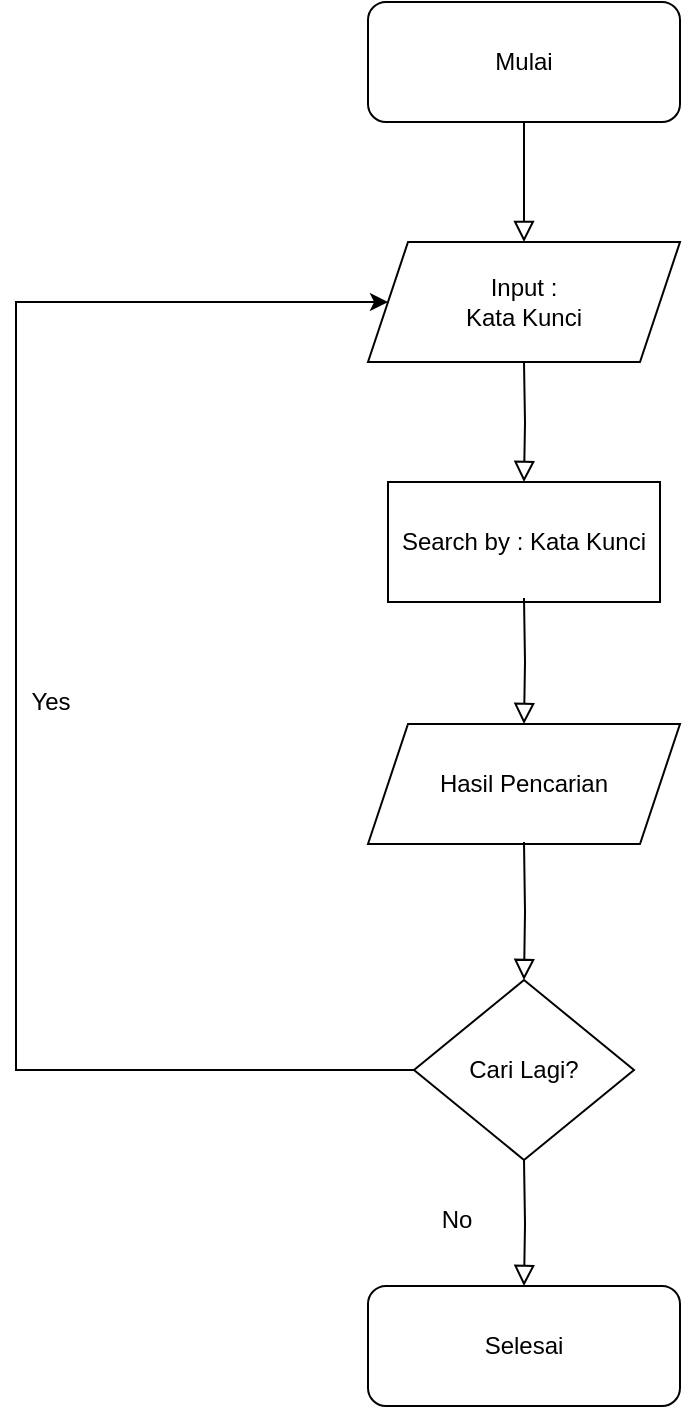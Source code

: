 <mxfile version="22.0.4" type="github">
  <diagram id="C5RBs43oDa-KdzZeNtuy" name="Page-1">
    <mxGraphModel dx="1060" dy="623" grid="1" gridSize="10" guides="1" tooltips="1" connect="1" arrows="1" fold="1" page="1" pageScale="1" pageWidth="827" pageHeight="1169" math="0" shadow="0">
      <root>
        <mxCell id="WIyWlLk6GJQsqaUBKTNV-0" />
        <mxCell id="WIyWlLk6GJQsqaUBKTNV-1" parent="WIyWlLk6GJQsqaUBKTNV-0" />
        <mxCell id="WIyWlLk6GJQsqaUBKTNV-2" value="" style="rounded=0;html=1;jettySize=auto;orthogonalLoop=1;fontSize=11;endArrow=block;endFill=0;endSize=8;strokeWidth=1;shadow=0;labelBackgroundColor=none;edgeStyle=orthogonalEdgeStyle;entryX=0.5;entryY=0;entryDx=0;entryDy=0;" parent="WIyWlLk6GJQsqaUBKTNV-1" source="WIyWlLk6GJQsqaUBKTNV-3" target="P-sKLFM4ek3utpDMEfPz-0" edge="1">
          <mxGeometry relative="1" as="geometry">
            <mxPoint x="414" y="210" as="targetPoint" />
          </mxGeometry>
        </mxCell>
        <mxCell id="WIyWlLk6GJQsqaUBKTNV-3" value="Mulai" style="rounded=1;whiteSpace=wrap;html=1;fontSize=12;glass=0;strokeWidth=1;shadow=0;" parent="WIyWlLk6GJQsqaUBKTNV-1" vertex="1">
          <mxGeometry x="336" y="130" width="156" height="60" as="geometry" />
        </mxCell>
        <mxCell id="P-sKLFM4ek3utpDMEfPz-0" value="Input :&lt;br&gt;Kata Kunci" style="shape=parallelogram;perimeter=parallelogramPerimeter;whiteSpace=wrap;html=1;fixedSize=1;" vertex="1" parent="WIyWlLk6GJQsqaUBKTNV-1">
          <mxGeometry x="336" y="250" width="156" height="60" as="geometry" />
        </mxCell>
        <mxCell id="P-sKLFM4ek3utpDMEfPz-2" value="Search by : Kata Kunci" style="rounded=0;whiteSpace=wrap;html=1;" vertex="1" parent="WIyWlLk6GJQsqaUBKTNV-1">
          <mxGeometry x="346" y="370" width="136" height="60" as="geometry" />
        </mxCell>
        <mxCell id="P-sKLFM4ek3utpDMEfPz-3" value="" style="rounded=0;html=1;jettySize=auto;orthogonalLoop=1;fontSize=11;endArrow=block;endFill=0;endSize=8;strokeWidth=1;shadow=0;labelBackgroundColor=none;edgeStyle=orthogonalEdgeStyle;entryX=0.5;entryY=0;entryDx=0;entryDy=0;" edge="1" parent="WIyWlLk6GJQsqaUBKTNV-1" target="P-sKLFM4ek3utpDMEfPz-2">
          <mxGeometry relative="1" as="geometry">
            <mxPoint x="414" y="310" as="sourcePoint" />
            <mxPoint x="414" y="370" as="targetPoint" />
            <Array as="points" />
          </mxGeometry>
        </mxCell>
        <mxCell id="P-sKLFM4ek3utpDMEfPz-4" value="Hasil Pencarian" style="shape=parallelogram;perimeter=parallelogramPerimeter;whiteSpace=wrap;html=1;fixedSize=1;" vertex="1" parent="WIyWlLk6GJQsqaUBKTNV-1">
          <mxGeometry x="336" y="491" width="156" height="60" as="geometry" />
        </mxCell>
        <mxCell id="P-sKLFM4ek3utpDMEfPz-5" value="Cari Lagi?" style="rhombus;whiteSpace=wrap;html=1;" vertex="1" parent="WIyWlLk6GJQsqaUBKTNV-1">
          <mxGeometry x="359" y="619" width="110" height="90" as="geometry" />
        </mxCell>
        <mxCell id="P-sKLFM4ek3utpDMEfPz-6" value="Selesai" style="rounded=1;whiteSpace=wrap;html=1;fontSize=12;glass=0;strokeWidth=1;shadow=0;" vertex="1" parent="WIyWlLk6GJQsqaUBKTNV-1">
          <mxGeometry x="336" y="772" width="156" height="60" as="geometry" />
        </mxCell>
        <mxCell id="P-sKLFM4ek3utpDMEfPz-7" value="" style="endArrow=classic;html=1;rounded=0;exitX=0;exitY=0.5;exitDx=0;exitDy=0;entryX=0;entryY=0.5;entryDx=0;entryDy=0;" edge="1" parent="WIyWlLk6GJQsqaUBKTNV-1" source="P-sKLFM4ek3utpDMEfPz-5" target="P-sKLFM4ek3utpDMEfPz-0">
          <mxGeometry width="50" height="50" relative="1" as="geometry">
            <mxPoint x="200" y="540" as="sourcePoint" />
            <mxPoint x="160" y="160" as="targetPoint" />
            <Array as="points">
              <mxPoint x="160" y="664" />
              <mxPoint x="160" y="280" />
            </Array>
          </mxGeometry>
        </mxCell>
        <mxCell id="P-sKLFM4ek3utpDMEfPz-8" value="Yes" style="text;html=1;align=center;verticalAlign=middle;resizable=0;points=[];autosize=1;strokeColor=none;fillColor=none;" vertex="1" parent="WIyWlLk6GJQsqaUBKTNV-1">
          <mxGeometry x="157" y="465" width="40" height="30" as="geometry" />
        </mxCell>
        <mxCell id="P-sKLFM4ek3utpDMEfPz-9" value="" style="rounded=0;html=1;jettySize=auto;orthogonalLoop=1;fontSize=11;endArrow=block;endFill=0;endSize=8;strokeWidth=1;shadow=0;labelBackgroundColor=none;edgeStyle=orthogonalEdgeStyle;entryX=0.5;entryY=0;entryDx=0;entryDy=0;" edge="1" parent="WIyWlLk6GJQsqaUBKTNV-1" target="P-sKLFM4ek3utpDMEfPz-4">
          <mxGeometry relative="1" as="geometry">
            <mxPoint x="414" y="428" as="sourcePoint" />
            <mxPoint x="414" y="488" as="targetPoint" />
            <Array as="points" />
          </mxGeometry>
        </mxCell>
        <mxCell id="P-sKLFM4ek3utpDMEfPz-10" value="" style="rounded=0;html=1;jettySize=auto;orthogonalLoop=1;fontSize=11;endArrow=block;endFill=0;endSize=8;strokeWidth=1;shadow=0;labelBackgroundColor=none;edgeStyle=orthogonalEdgeStyle;entryX=0.5;entryY=0;entryDx=0;entryDy=0;" edge="1" parent="WIyWlLk6GJQsqaUBKTNV-1" target="P-sKLFM4ek3utpDMEfPz-5">
          <mxGeometry relative="1" as="geometry">
            <mxPoint x="414" y="550" as="sourcePoint" />
            <mxPoint x="414" y="613" as="targetPoint" />
            <Array as="points" />
          </mxGeometry>
        </mxCell>
        <mxCell id="P-sKLFM4ek3utpDMEfPz-11" value="" style="rounded=0;html=1;jettySize=auto;orthogonalLoop=1;fontSize=11;endArrow=block;endFill=0;endSize=8;strokeWidth=1;shadow=0;labelBackgroundColor=none;edgeStyle=orthogonalEdgeStyle;entryX=0.5;entryY=0;entryDx=0;entryDy=0;" edge="1" parent="WIyWlLk6GJQsqaUBKTNV-1" target="P-sKLFM4ek3utpDMEfPz-6">
          <mxGeometry relative="1" as="geometry">
            <mxPoint x="414" y="709" as="sourcePoint" />
            <mxPoint x="414" y="787" as="targetPoint" />
            <Array as="points" />
          </mxGeometry>
        </mxCell>
        <mxCell id="P-sKLFM4ek3utpDMEfPz-12" value="No" style="text;html=1;align=center;verticalAlign=middle;resizable=0;points=[];autosize=1;strokeColor=none;fillColor=none;" vertex="1" parent="WIyWlLk6GJQsqaUBKTNV-1">
          <mxGeometry x="360" y="724" width="40" height="30" as="geometry" />
        </mxCell>
      </root>
    </mxGraphModel>
  </diagram>
</mxfile>
